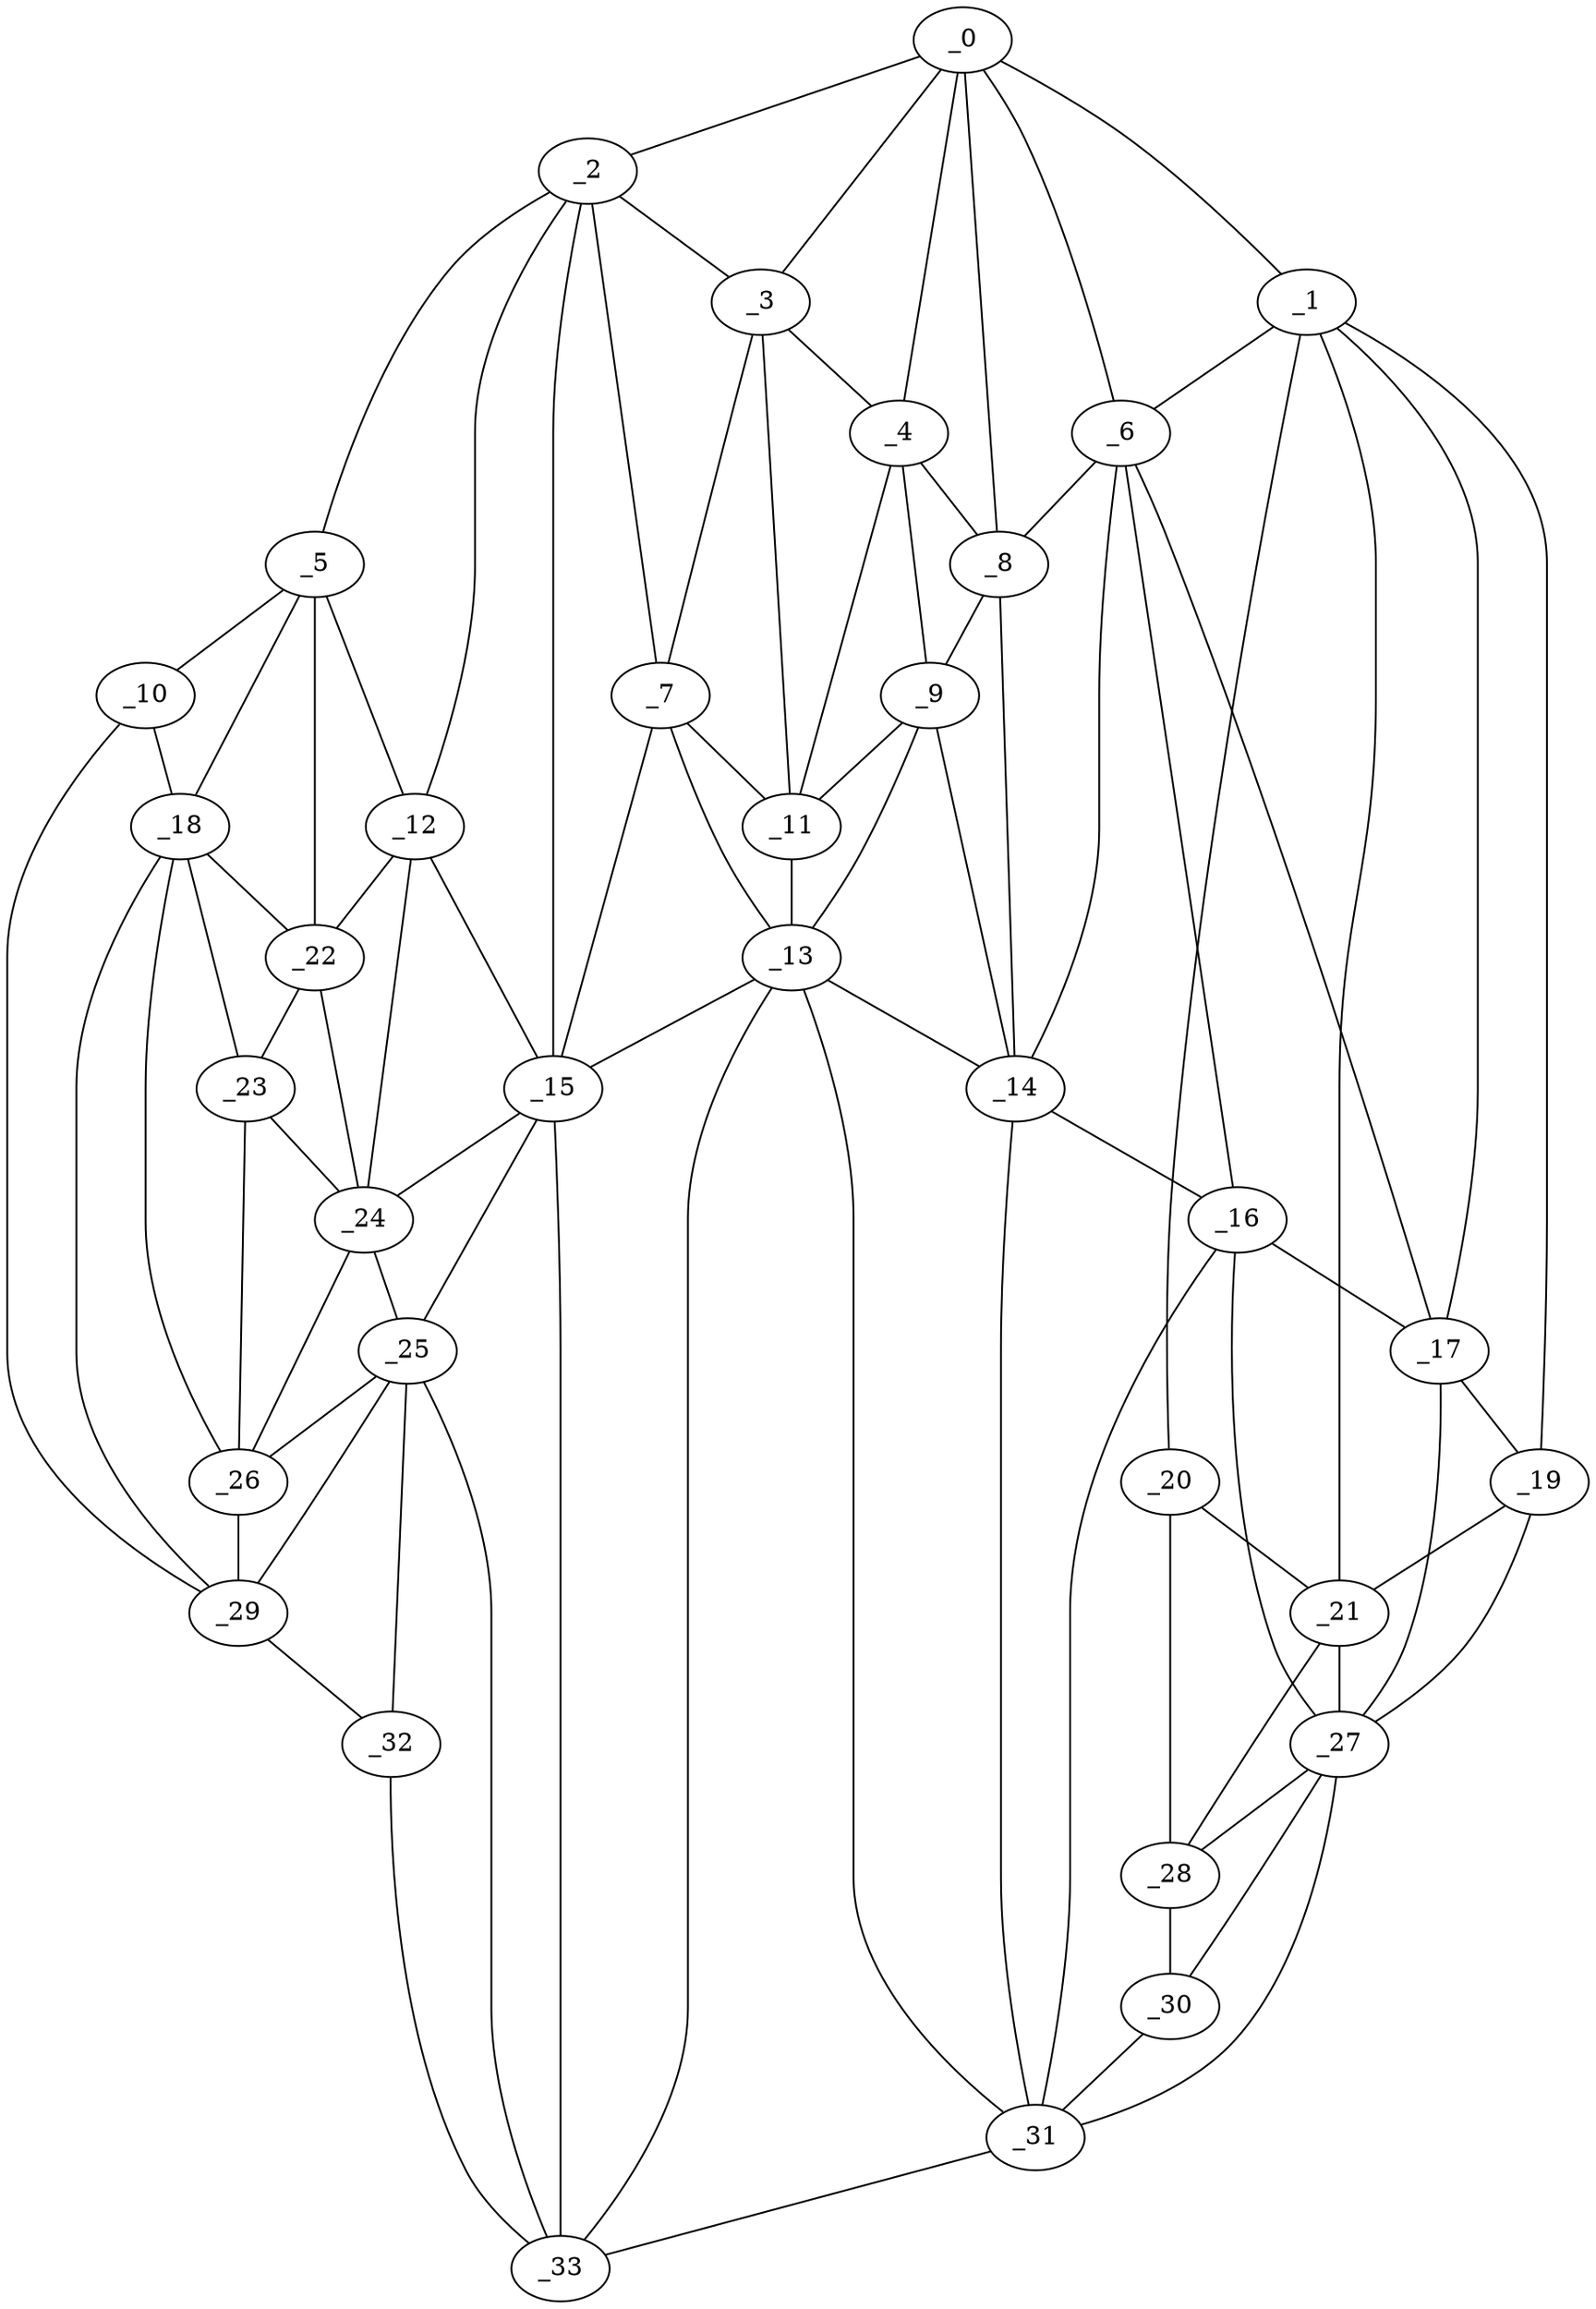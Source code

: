 graph "obj49__60.gxl" {
	_0	 [x=35,
		y=70];
	_1	 [x=35,
		y=89];
	_0 -- _1	 [valence=1];
	_2	 [x=37,
		y=44];
	_0 -- _2	 [valence=1];
	_3	 [x=37,
		y=55];
	_0 -- _3	 [valence=1];
	_4	 [x=39,
		y=64];
	_0 -- _4	 [valence=1];
	_6	 [x=42,
		y=83];
	_0 -- _6	 [valence=1];
	_8	 [x=44,
		y=70];
	_0 -- _8	 [valence=2];
	_1 -- _6	 [valence=2];
	_17	 [x=57,
		y=90];
	_1 -- _17	 [valence=2];
	_19	 [x=59,
		y=97];
	_1 -- _19	 [valence=1];
	_20	 [x=59,
		y=125];
	_1 -- _20	 [valence=1];
	_21	 [x=62,
		y=109];
	_1 -- _21	 [valence=2];
	_2 -- _3	 [valence=2];
	_5	 [x=42,
		y=7];
	_2 -- _5	 [valence=1];
	_7	 [x=44,
		y=51];
	_2 -- _7	 [valence=2];
	_12	 [x=53,
		y=32];
	_2 -- _12	 [valence=2];
	_15	 [x=56,
		y=42];
	_2 -- _15	 [valence=2];
	_3 -- _4	 [valence=2];
	_3 -- _7	 [valence=1];
	_11	 [x=48,
		y=60];
	_3 -- _11	 [valence=1];
	_4 -- _8	 [valence=2];
	_9	 [x=46,
		y=64];
	_4 -- _9	 [valence=2];
	_4 -- _11	 [valence=2];
	_10	 [x=48,
		y=3];
	_5 -- _10	 [valence=1];
	_5 -- _12	 [valence=1];
	_18	 [x=59,
		y=5];
	_5 -- _18	 [valence=1];
	_22	 [x=66,
		y=18];
	_5 -- _22	 [valence=2];
	_6 -- _8	 [valence=2];
	_14	 [x=55,
		y=71];
	_6 -- _14	 [valence=2];
	_16	 [x=57,
		y=83];
	_6 -- _16	 [valence=2];
	_6 -- _17	 [valence=1];
	_7 -- _11	 [valence=2];
	_13	 [x=55,
		y=61];
	_7 -- _13	 [valence=2];
	_7 -- _15	 [valence=2];
	_8 -- _9	 [valence=1];
	_8 -- _14	 [valence=2];
	_9 -- _11	 [valence=2];
	_9 -- _13	 [valence=2];
	_9 -- _14	 [valence=2];
	_10 -- _18	 [valence=2];
	_29	 [x=93,
		y=11];
	_10 -- _29	 [valence=1];
	_11 -- _13	 [valence=2];
	_12 -- _15	 [valence=2];
	_12 -- _22	 [valence=1];
	_24	 [x=73,
		y=27];
	_12 -- _24	 [valence=1];
	_13 -- _14	 [valence=2];
	_13 -- _15	 [valence=2];
	_31	 [x=97,
		y=71];
	_13 -- _31	 [valence=1];
	_33	 [x=98,
		y=53];
	_13 -- _33	 [valence=2];
	_14 -- _16	 [valence=2];
	_14 -- _31	 [valence=2];
	_15 -- _24	 [valence=1];
	_25	 [x=80,
		y=27];
	_15 -- _25	 [valence=2];
	_15 -- _33	 [valence=2];
	_16 -- _17	 [valence=2];
	_27	 [x=89,
		y=92];
	_16 -- _27	 [valence=2];
	_16 -- _31	 [valence=1];
	_17 -- _19	 [valence=2];
	_17 -- _27	 [valence=2];
	_18 -- _22	 [valence=2];
	_23	 [x=68,
		y=11];
	_18 -- _23	 [valence=1];
	_26	 [x=84,
		y=10];
	_18 -- _26	 [valence=2];
	_18 -- _29	 [valence=2];
	_19 -- _21	 [valence=1];
	_19 -- _27	 [valence=2];
	_20 -- _21	 [valence=1];
	_28	 [x=90,
		y=120];
	_20 -- _28	 [valence=1];
	_21 -- _27	 [valence=2];
	_21 -- _28	 [valence=1];
	_22 -- _23	 [valence=2];
	_22 -- _24	 [valence=2];
	_23 -- _24	 [valence=1];
	_23 -- _26	 [valence=2];
	_24 -- _25	 [valence=1];
	_24 -- _26	 [valence=2];
	_25 -- _26	 [valence=2];
	_25 -- _29	 [valence=1];
	_32	 [x=98,
		y=35];
	_25 -- _32	 [valence=2];
	_25 -- _33	 [valence=2];
	_26 -- _29	 [valence=1];
	_27 -- _28	 [valence=1];
	_30	 [x=95,
		y=86];
	_27 -- _30	 [valence=2];
	_27 -- _31	 [valence=2];
	_28 -- _30	 [valence=1];
	_29 -- _32	 [valence=1];
	_30 -- _31	 [valence=1];
	_31 -- _33	 [valence=1];
	_32 -- _33	 [valence=1];
}
